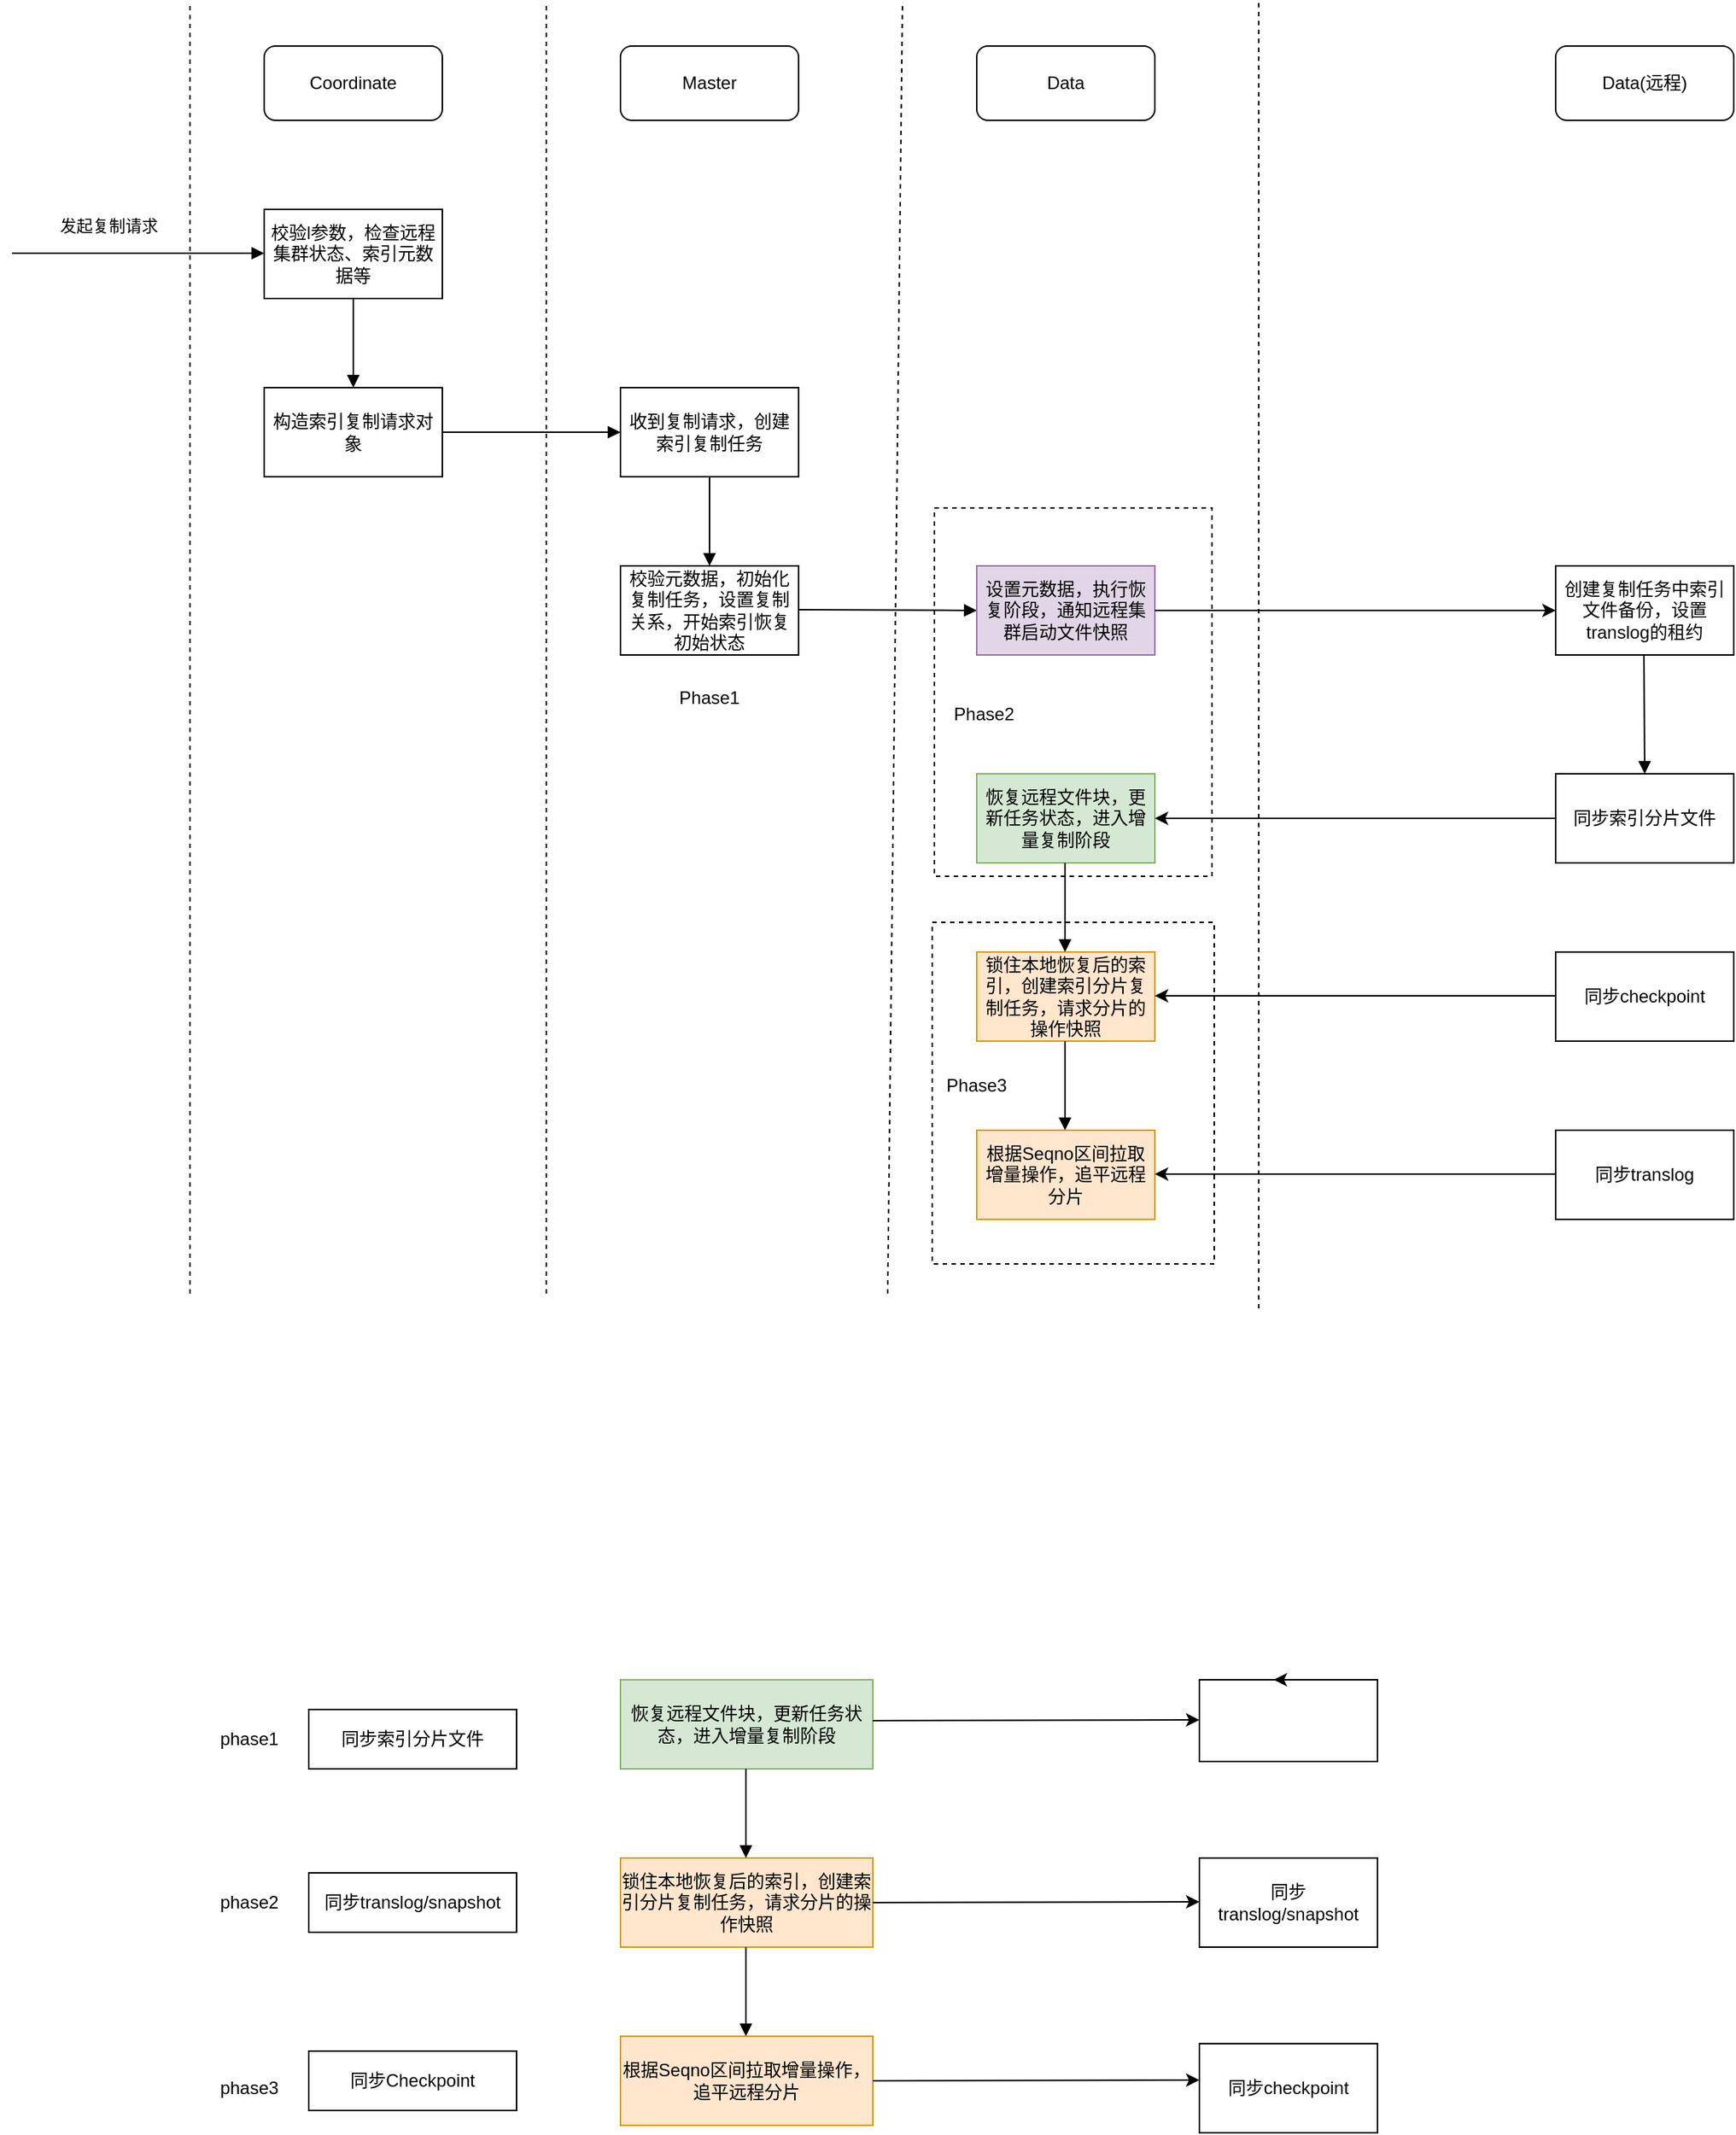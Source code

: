 <mxfile version="20.5.3" type="github">
  <diagram id="kgpKYQtTHZ0yAKxKKP6v" name="Page-1">
    <mxGraphModel dx="946" dy="614" grid="1" gridSize="10" guides="1" tooltips="1" connect="1" arrows="1" fold="1" page="1" pageScale="1" pageWidth="1169" pageHeight="1654" math="0" shadow="0">
      <root>
        <mxCell id="0" />
        <mxCell id="1" parent="0" />
        <mxCell id="tXiZ8JsRJsiQCvoE3J1N-3" value="" style="rounded=0;whiteSpace=wrap;html=1;dashed=1;" parent="1" vertex="1">
          <mxGeometry x="661.5" y="421" width="187" height="248" as="geometry" />
        </mxCell>
        <mxCell id="Iq0vz-vZi5H4jPWASZ7c-33" value="" style="rounded=0;whiteSpace=wrap;html=1;dashed=1;" parent="1" vertex="1">
          <mxGeometry x="660" y="700" width="190" height="230" as="geometry" />
        </mxCell>
        <mxCell id="PM9TSfu3fzQXG_fMd-_V-1" value="" style="endArrow=none;html=1;rounded=0;dashed=1;" parent="1" edge="1">
          <mxGeometry width="50" height="50" relative="1" as="geometry">
            <mxPoint x="160" y="950" as="sourcePoint" />
            <mxPoint x="160" y="80" as="targetPoint" />
          </mxGeometry>
        </mxCell>
        <mxCell id="PM9TSfu3fzQXG_fMd-_V-2" value="Coordinate" style="rounded=1;whiteSpace=wrap;html=1;" parent="1" vertex="1">
          <mxGeometry x="210" y="110" width="120" height="50" as="geometry" />
        </mxCell>
        <mxCell id="PM9TSfu3fzQXG_fMd-_V-3" value="" style="endArrow=none;html=1;rounded=0;dashed=1;" parent="1" edge="1">
          <mxGeometry width="50" height="50" relative="1" as="geometry">
            <mxPoint x="630" y="950" as="sourcePoint" />
            <mxPoint x="640" y="80" as="targetPoint" />
          </mxGeometry>
        </mxCell>
        <mxCell id="PM9TSfu3fzQXG_fMd-_V-11" style="edgeStyle=orthogonalEdgeStyle;rounded=0;orthogonalLoop=1;jettySize=auto;html=1;exitX=1;exitY=0.5;exitDx=0;exitDy=0;entryX=0;entryY=0.5;entryDx=0;entryDy=0;endArrow=block;endFill=1;" parent="1" source="PM9TSfu3fzQXG_fMd-_V-4" target="PM9TSfu3fzQXG_fMd-_V-10" edge="1">
          <mxGeometry relative="1" as="geometry" />
        </mxCell>
        <mxCell id="PM9TSfu3fzQXG_fMd-_V-4" value="构造索引复制请求对象" style="rounded=0;whiteSpace=wrap;html=1;" parent="1" vertex="1">
          <mxGeometry x="210" y="340" width="120" height="60" as="geometry" />
        </mxCell>
        <mxCell id="PM9TSfu3fzQXG_fMd-_V-5" value="" style="endArrow=block;html=1;rounded=0;endFill=1;" parent="1" edge="1">
          <mxGeometry relative="1" as="geometry">
            <mxPoint x="40" y="249.5" as="sourcePoint" />
            <mxPoint x="210" y="249.5" as="targetPoint" />
            <Array as="points">
              <mxPoint x="160" y="249.5" />
            </Array>
          </mxGeometry>
        </mxCell>
        <mxCell id="PM9TSfu3fzQXG_fMd-_V-6" value="发起复制请求" style="edgeLabel;resizable=0;html=1;align=center;verticalAlign=middle;" parent="PM9TSfu3fzQXG_fMd-_V-5" connectable="0" vertex="1">
          <mxGeometry relative="1" as="geometry">
            <mxPoint x="-20" y="-19" as="offset" />
          </mxGeometry>
        </mxCell>
        <mxCell id="PM9TSfu3fzQXG_fMd-_V-7" value="Master" style="rounded=1;whiteSpace=wrap;html=1;" parent="1" vertex="1">
          <mxGeometry x="450" y="110" width="120" height="50" as="geometry" />
        </mxCell>
        <mxCell id="PM9TSfu3fzQXG_fMd-_V-9" style="edgeStyle=orthogonalEdgeStyle;rounded=0;orthogonalLoop=1;jettySize=auto;html=1;exitX=0.5;exitY=1;exitDx=0;exitDy=0;entryX=0.5;entryY=0;entryDx=0;entryDy=0;endArrow=block;endFill=1;" parent="1" source="PM9TSfu3fzQXG_fMd-_V-8" target="PM9TSfu3fzQXG_fMd-_V-4" edge="1">
          <mxGeometry relative="1" as="geometry" />
        </mxCell>
        <mxCell id="PM9TSfu3fzQXG_fMd-_V-8" value="校验l参数，检查远程集群状态、索引元数据等" style="rounded=0;whiteSpace=wrap;html=1;" parent="1" vertex="1">
          <mxGeometry x="210" y="220" width="120" height="60" as="geometry" />
        </mxCell>
        <mxCell id="PM9TSfu3fzQXG_fMd-_V-13" style="edgeStyle=orthogonalEdgeStyle;rounded=0;orthogonalLoop=1;jettySize=auto;html=1;exitX=0.5;exitY=1;exitDx=0;exitDy=0;entryX=0.5;entryY=0;entryDx=0;entryDy=0;endArrow=block;endFill=1;" parent="1" source="PM9TSfu3fzQXG_fMd-_V-10" edge="1">
          <mxGeometry relative="1" as="geometry">
            <mxPoint x="510" y="460" as="targetPoint" />
          </mxGeometry>
        </mxCell>
        <mxCell id="PM9TSfu3fzQXG_fMd-_V-10" value="收到复制请求，创建索引复制任务" style="rounded=0;whiteSpace=wrap;html=1;" parent="1" vertex="1">
          <mxGeometry x="450" y="340" width="120" height="60" as="geometry" />
        </mxCell>
        <mxCell id="PM9TSfu3fzQXG_fMd-_V-14" value="" style="endArrow=none;html=1;rounded=0;dashed=1;" parent="1" edge="1">
          <mxGeometry width="50" height="50" relative="1" as="geometry">
            <mxPoint x="400" y="950" as="sourcePoint" />
            <mxPoint x="400" y="80" as="targetPoint" />
          </mxGeometry>
        </mxCell>
        <mxCell id="PM9TSfu3fzQXG_fMd-_V-15" value="Data" style="rounded=1;whiteSpace=wrap;html=1;" parent="1" vertex="1">
          <mxGeometry x="690" y="110" width="120" height="50" as="geometry" />
        </mxCell>
        <mxCell id="Iq0vz-vZi5H4jPWASZ7c-3" value="Data(远程)" style="rounded=1;whiteSpace=wrap;html=1;" parent="1" vertex="1">
          <mxGeometry x="1080" y="110" width="120" height="50" as="geometry" />
        </mxCell>
        <mxCell id="Iq0vz-vZi5H4jPWASZ7c-4" value="" style="endArrow=none;html=1;rounded=0;dashed=1;" parent="1" edge="1">
          <mxGeometry width="50" height="50" relative="1" as="geometry">
            <mxPoint x="880" y="960" as="sourcePoint" />
            <mxPoint x="880" y="80" as="targetPoint" />
          </mxGeometry>
        </mxCell>
        <mxCell id="Iq0vz-vZi5H4jPWASZ7c-6" value="校验元数据，初始化复制任务，设置复制关系，开始索引恢复初始状态" style="rounded=0;whiteSpace=wrap;html=1;" parent="1" vertex="1">
          <mxGeometry x="450" y="460" width="120" height="60" as="geometry" />
        </mxCell>
        <mxCell id="Iq0vz-vZi5H4jPWASZ7c-7" style="edgeStyle=orthogonalEdgeStyle;rounded=0;orthogonalLoop=1;jettySize=auto;html=1;exitX=1;exitY=0.5;exitDx=0;exitDy=0;entryX=0;entryY=0.5;entryDx=0;entryDy=0;endArrow=block;endFill=1;" parent="1" target="Iq0vz-vZi5H4jPWASZ7c-9" edge="1">
          <mxGeometry relative="1" as="geometry">
            <mxPoint x="570" y="489.5" as="sourcePoint" />
            <mxPoint x="690" y="489.5" as="targetPoint" />
          </mxGeometry>
        </mxCell>
        <mxCell id="Iq0vz-vZi5H4jPWASZ7c-9" value="设置元数据，执行恢复阶段，通知远程集群启动文件快照" style="rounded=0;whiteSpace=wrap;html=1;fillColor=#e1d5e7;strokeColor=#9673a6;" parent="1" vertex="1">
          <mxGeometry x="690" y="460" width="120" height="60" as="geometry" />
        </mxCell>
        <mxCell id="Iq0vz-vZi5H4jPWASZ7c-10" value="恢复远程文件块，更新任务状态，进入增量复制阶段" style="rounded=0;whiteSpace=wrap;html=1;fillColor=#d5e8d4;strokeColor=#82b366;" parent="1" vertex="1">
          <mxGeometry x="690" y="600" width="120" height="60" as="geometry" />
        </mxCell>
        <mxCell id="Iq0vz-vZi5H4jPWASZ7c-12" value="同步索引分片文件" style="rounded=0;whiteSpace=wrap;html=1;" parent="1" vertex="1">
          <mxGeometry x="1080" y="600" width="120" height="60" as="geometry" />
        </mxCell>
        <mxCell id="Iq0vz-vZi5H4jPWASZ7c-14" value="创建复制任务中索引文件备份，设置translog的租约" style="rounded=0;whiteSpace=wrap;html=1;" parent="1" vertex="1">
          <mxGeometry x="1080" y="460" width="120" height="60" as="geometry" />
        </mxCell>
        <mxCell id="Iq0vz-vZi5H4jPWASZ7c-16" value="" style="endArrow=classic;html=1;rounded=0;entryX=0;entryY=0.5;entryDx=0;entryDy=0;exitX=1;exitY=0.5;exitDx=0;exitDy=0;" parent="1" source="Iq0vz-vZi5H4jPWASZ7c-9" target="Iq0vz-vZi5H4jPWASZ7c-14" edge="1">
          <mxGeometry width="50" height="50" relative="1" as="geometry">
            <mxPoint x="890" y="520" as="sourcePoint" />
            <mxPoint x="940" y="470" as="targetPoint" />
          </mxGeometry>
        </mxCell>
        <mxCell id="Iq0vz-vZi5H4jPWASZ7c-17" style="edgeStyle=orthogonalEdgeStyle;rounded=0;orthogonalLoop=1;jettySize=auto;html=1;exitX=0.5;exitY=1;exitDx=0;exitDy=0;entryX=0.5;entryY=0;entryDx=0;entryDy=0;endArrow=block;endFill=1;" parent="1" target="Iq0vz-vZi5H4jPWASZ7c-12" edge="1">
          <mxGeometry relative="1" as="geometry">
            <mxPoint x="1139.5" y="520" as="sourcePoint" />
            <mxPoint x="1139.5" y="580" as="targetPoint" />
          </mxGeometry>
        </mxCell>
        <mxCell id="Iq0vz-vZi5H4jPWASZ7c-18" value="" style="endArrow=classic;html=1;rounded=0;exitX=0;exitY=0.5;exitDx=0;exitDy=0;entryX=1;entryY=0.5;entryDx=0;entryDy=0;" parent="1" source="Iq0vz-vZi5H4jPWASZ7c-12" target="Iq0vz-vZi5H4jPWASZ7c-10" edge="1">
          <mxGeometry width="50" height="50" relative="1" as="geometry">
            <mxPoint x="810" y="680" as="sourcePoint" />
            <mxPoint x="880.711" y="630" as="targetPoint" />
          </mxGeometry>
        </mxCell>
        <mxCell id="Iq0vz-vZi5H4jPWASZ7c-19" value="锁住本地恢复后的索引，创建索引分片复制任务，请求分片的操作快照" style="rounded=0;whiteSpace=wrap;html=1;fillColor=#ffe6cc;strokeColor=#d79b00;" parent="1" vertex="1">
          <mxGeometry x="690" y="720" width="120" height="60" as="geometry" />
        </mxCell>
        <mxCell id="Iq0vz-vZi5H4jPWASZ7c-22" style="edgeStyle=orthogonalEdgeStyle;rounded=0;orthogonalLoop=1;jettySize=auto;html=1;exitX=0.5;exitY=1;exitDx=0;exitDy=0;entryX=0.5;entryY=0;entryDx=0;entryDy=0;endArrow=block;endFill=1;" parent="1" edge="1">
          <mxGeometry relative="1" as="geometry">
            <mxPoint x="749.5" y="660" as="sourcePoint" />
            <mxPoint x="749.5" y="720" as="targetPoint" />
          </mxGeometry>
        </mxCell>
        <mxCell id="Iq0vz-vZi5H4jPWASZ7c-23" value="同步checkpoint" style="rounded=0;whiteSpace=wrap;html=1;" parent="1" vertex="1">
          <mxGeometry x="1080" y="720" width="120" height="60" as="geometry" />
        </mxCell>
        <mxCell id="Iq0vz-vZi5H4jPWASZ7c-24" value="" style="endArrow=classic;html=1;rounded=0;exitX=0;exitY=0.5;exitDx=0;exitDy=0;entryX=1;entryY=0.5;entryDx=0;entryDy=0;" parent="1" edge="1">
          <mxGeometry width="50" height="50" relative="1" as="geometry">
            <mxPoint x="1080" y="749.5" as="sourcePoint" />
            <mxPoint x="810" y="749.5" as="targetPoint" />
          </mxGeometry>
        </mxCell>
        <mxCell id="Iq0vz-vZi5H4jPWASZ7c-25" value="根据Seqno区间拉取增量操作，追平远程分片" style="rounded=0;whiteSpace=wrap;html=1;fillColor=#ffe6cc;strokeColor=#d79b00;" parent="1" vertex="1">
          <mxGeometry x="690" y="840" width="120" height="60" as="geometry" />
        </mxCell>
        <mxCell id="Iq0vz-vZi5H4jPWASZ7c-27" value="同步translog" style="rounded=0;whiteSpace=wrap;html=1;" parent="1" vertex="1">
          <mxGeometry x="1080" y="840" width="120" height="60" as="geometry" />
        </mxCell>
        <mxCell id="Iq0vz-vZi5H4jPWASZ7c-29" style="edgeStyle=orthogonalEdgeStyle;rounded=0;orthogonalLoop=1;jettySize=auto;html=1;exitX=0.5;exitY=1;exitDx=0;exitDy=0;entryX=0.5;entryY=0;entryDx=0;entryDy=0;endArrow=block;endFill=1;" parent="1" edge="1">
          <mxGeometry relative="1" as="geometry">
            <mxPoint x="749.5" y="780" as="sourcePoint" />
            <mxPoint x="749.5" y="840" as="targetPoint" />
          </mxGeometry>
        </mxCell>
        <mxCell id="Iq0vz-vZi5H4jPWASZ7c-30" value="" style="endArrow=classic;html=1;rounded=0;exitX=0;exitY=0.5;exitDx=0;exitDy=0;entryX=1;entryY=0.5;entryDx=0;entryDy=0;" parent="1" edge="1">
          <mxGeometry width="50" height="50" relative="1" as="geometry">
            <mxPoint x="1080" y="869.5" as="sourcePoint" />
            <mxPoint x="810" y="869.5" as="targetPoint" />
          </mxGeometry>
        </mxCell>
        <mxCell id="SruB7uLa4Ra1NYdtkytr-1" value="Phase1" style="text;html=1;strokeColor=none;fillColor=none;align=center;verticalAlign=middle;whiteSpace=wrap;rounded=0;" parent="1" vertex="1">
          <mxGeometry x="480" y="534" width="60" height="30" as="geometry" />
        </mxCell>
        <mxCell id="SruB7uLa4Ra1NYdtkytr-2" value="Phase2" style="text;html=1;strokeColor=none;fillColor=none;align=center;verticalAlign=middle;whiteSpace=wrap;rounded=0;" parent="1" vertex="1">
          <mxGeometry x="665" y="545" width="60" height="30" as="geometry" />
        </mxCell>
        <mxCell id="SruB7uLa4Ra1NYdtkytr-3" value="Phase3" style="text;html=1;strokeColor=none;fillColor=none;align=center;verticalAlign=middle;whiteSpace=wrap;rounded=0;" parent="1" vertex="1">
          <mxGeometry x="660" y="795" width="60" height="30" as="geometry" />
        </mxCell>
        <mxCell id="08Mjr4CzPSgtlPon4W4M-2" value="恢复远程文件块，更新任务状态，进入增量复制阶段" style="rounded=0;whiteSpace=wrap;html=1;fillColor=#d5e8d4;strokeColor=#82b366;" vertex="1" parent="1">
          <mxGeometry x="450" y="1210" width="170" height="60" as="geometry" />
        </mxCell>
        <mxCell id="08Mjr4CzPSgtlPon4W4M-3" value="" style="rounded=0;whiteSpace=wrap;html=1;" vertex="1" parent="1">
          <mxGeometry x="840" y="1210" width="120" height="55" as="geometry" />
        </mxCell>
        <mxCell id="08Mjr4CzPSgtlPon4W4M-5" value="锁住本地恢复后的索引，创建索引分片复制任务，请求分片的操作快照" style="rounded=0;whiteSpace=wrap;html=1;fillColor=#ffe6cc;strokeColor=#d79b00;" vertex="1" parent="1">
          <mxGeometry x="450" y="1330" width="170" height="60" as="geometry" />
        </mxCell>
        <mxCell id="08Mjr4CzPSgtlPon4W4M-6" style="edgeStyle=orthogonalEdgeStyle;rounded=0;orthogonalLoop=1;jettySize=auto;html=1;exitX=0.5;exitY=1;exitDx=0;exitDy=0;entryX=0.5;entryY=0;entryDx=0;entryDy=0;endArrow=block;endFill=1;" edge="1" parent="1">
          <mxGeometry relative="1" as="geometry">
            <mxPoint x="534.5" y="1270" as="sourcePoint" />
            <mxPoint x="534.5" y="1330" as="targetPoint" />
          </mxGeometry>
        </mxCell>
        <mxCell id="08Mjr4CzPSgtlPon4W4M-7" value="同步translog/snapshot" style="rounded=0;whiteSpace=wrap;html=1;" vertex="1" parent="1">
          <mxGeometry x="840" y="1330" width="120" height="60" as="geometry" />
        </mxCell>
        <mxCell id="08Mjr4CzPSgtlPon4W4M-8" value="" style="endArrow=classic;html=1;rounded=0;entryX=1;entryY=0.5;entryDx=0;entryDy=0;" edge="1" parent="1">
          <mxGeometry width="50" height="50" relative="1" as="geometry">
            <mxPoint x="620" y="1360" as="sourcePoint" />
            <mxPoint x="840" y="1359.5" as="targetPoint" />
          </mxGeometry>
        </mxCell>
        <mxCell id="08Mjr4CzPSgtlPon4W4M-9" value="根据Seqno区间拉取增量操作，追平远程分片" style="rounded=0;whiteSpace=wrap;html=1;fillColor=#ffe6cc;strokeColor=#d79b00;" vertex="1" parent="1">
          <mxGeometry x="450" y="1450" width="170" height="60" as="geometry" />
        </mxCell>
        <mxCell id="08Mjr4CzPSgtlPon4W4M-10" value="同步checkpoint" style="rounded=0;whiteSpace=wrap;html=1;" vertex="1" parent="1">
          <mxGeometry x="840" y="1455" width="120" height="60" as="geometry" />
        </mxCell>
        <mxCell id="08Mjr4CzPSgtlPon4W4M-11" style="edgeStyle=orthogonalEdgeStyle;rounded=0;orthogonalLoop=1;jettySize=auto;html=1;exitX=0.5;exitY=1;exitDx=0;exitDy=0;entryX=0.5;entryY=0;entryDx=0;entryDy=0;endArrow=block;endFill=1;" edge="1" parent="1">
          <mxGeometry relative="1" as="geometry">
            <mxPoint x="534.5" y="1390" as="sourcePoint" />
            <mxPoint x="534.5" y="1450" as="targetPoint" />
          </mxGeometry>
        </mxCell>
        <mxCell id="08Mjr4CzPSgtlPon4W4M-12" value="" style="endArrow=classic;html=1;rounded=0;entryX=1;entryY=0.5;entryDx=0;entryDy=0;" edge="1" parent="1">
          <mxGeometry width="50" height="50" relative="1" as="geometry">
            <mxPoint x="620" y="1480" as="sourcePoint" />
            <mxPoint x="840" y="1479.5" as="targetPoint" />
          </mxGeometry>
        </mxCell>
        <mxCell id="08Mjr4CzPSgtlPon4W4M-14" value="phase1" style="text;html=1;strokeColor=none;fillColor=none;align=center;verticalAlign=middle;whiteSpace=wrap;rounded=0;" vertex="1" parent="1">
          <mxGeometry x="170" y="1235" width="60" height="30" as="geometry" />
        </mxCell>
        <mxCell id="08Mjr4CzPSgtlPon4W4M-15" value="phase2" style="text;html=1;strokeColor=none;fillColor=none;align=center;verticalAlign=middle;whiteSpace=wrap;rounded=0;" vertex="1" parent="1">
          <mxGeometry x="170" y="1345" width="60" height="30" as="geometry" />
        </mxCell>
        <mxCell id="08Mjr4CzPSgtlPon4W4M-16" value="phase3" style="text;html=1;strokeColor=none;fillColor=none;align=center;verticalAlign=middle;whiteSpace=wrap;rounded=0;" vertex="1" parent="1">
          <mxGeometry x="170" y="1470" width="60" height="30" as="geometry" />
        </mxCell>
        <mxCell id="08Mjr4CzPSgtlPon4W4M-17" value="同步索引分片文件" style="rounded=0;whiteSpace=wrap;html=1;" vertex="1" parent="1">
          <mxGeometry x="240" y="1230" width="140" height="40" as="geometry" />
        </mxCell>
        <mxCell id="08Mjr4CzPSgtlPon4W4M-18" value="同步translog/snapshot" style="rounded=0;whiteSpace=wrap;html=1;" vertex="1" parent="1">
          <mxGeometry x="240" y="1340" width="140" height="40" as="geometry" />
        </mxCell>
        <mxCell id="08Mjr4CzPSgtlPon4W4M-19" value="同步Checkpoint" style="rounded=0;whiteSpace=wrap;html=1;" vertex="1" parent="1">
          <mxGeometry x="240" y="1460" width="140" height="40" as="geometry" />
        </mxCell>
        <mxCell id="08Mjr4CzPSgtlPon4W4M-23" style="edgeStyle=orthogonalEdgeStyle;rounded=0;orthogonalLoop=1;jettySize=auto;html=1;exitX=0.5;exitY=0;exitDx=0;exitDy=0;entryX=0.417;entryY=0;entryDx=0;entryDy=0;entryPerimeter=0;" edge="1" parent="1" source="08Mjr4CzPSgtlPon4W4M-3" target="08Mjr4CzPSgtlPon4W4M-3">
          <mxGeometry relative="1" as="geometry" />
        </mxCell>
        <mxCell id="08Mjr4CzPSgtlPon4W4M-24" value="" style="endArrow=classic;html=1;rounded=0;entryX=1;entryY=0.5;entryDx=0;entryDy=0;" edge="1" parent="1">
          <mxGeometry width="50" height="50" relative="1" as="geometry">
            <mxPoint x="620" y="1237.5" as="sourcePoint" />
            <mxPoint x="840" y="1237" as="targetPoint" />
          </mxGeometry>
        </mxCell>
      </root>
    </mxGraphModel>
  </diagram>
</mxfile>
